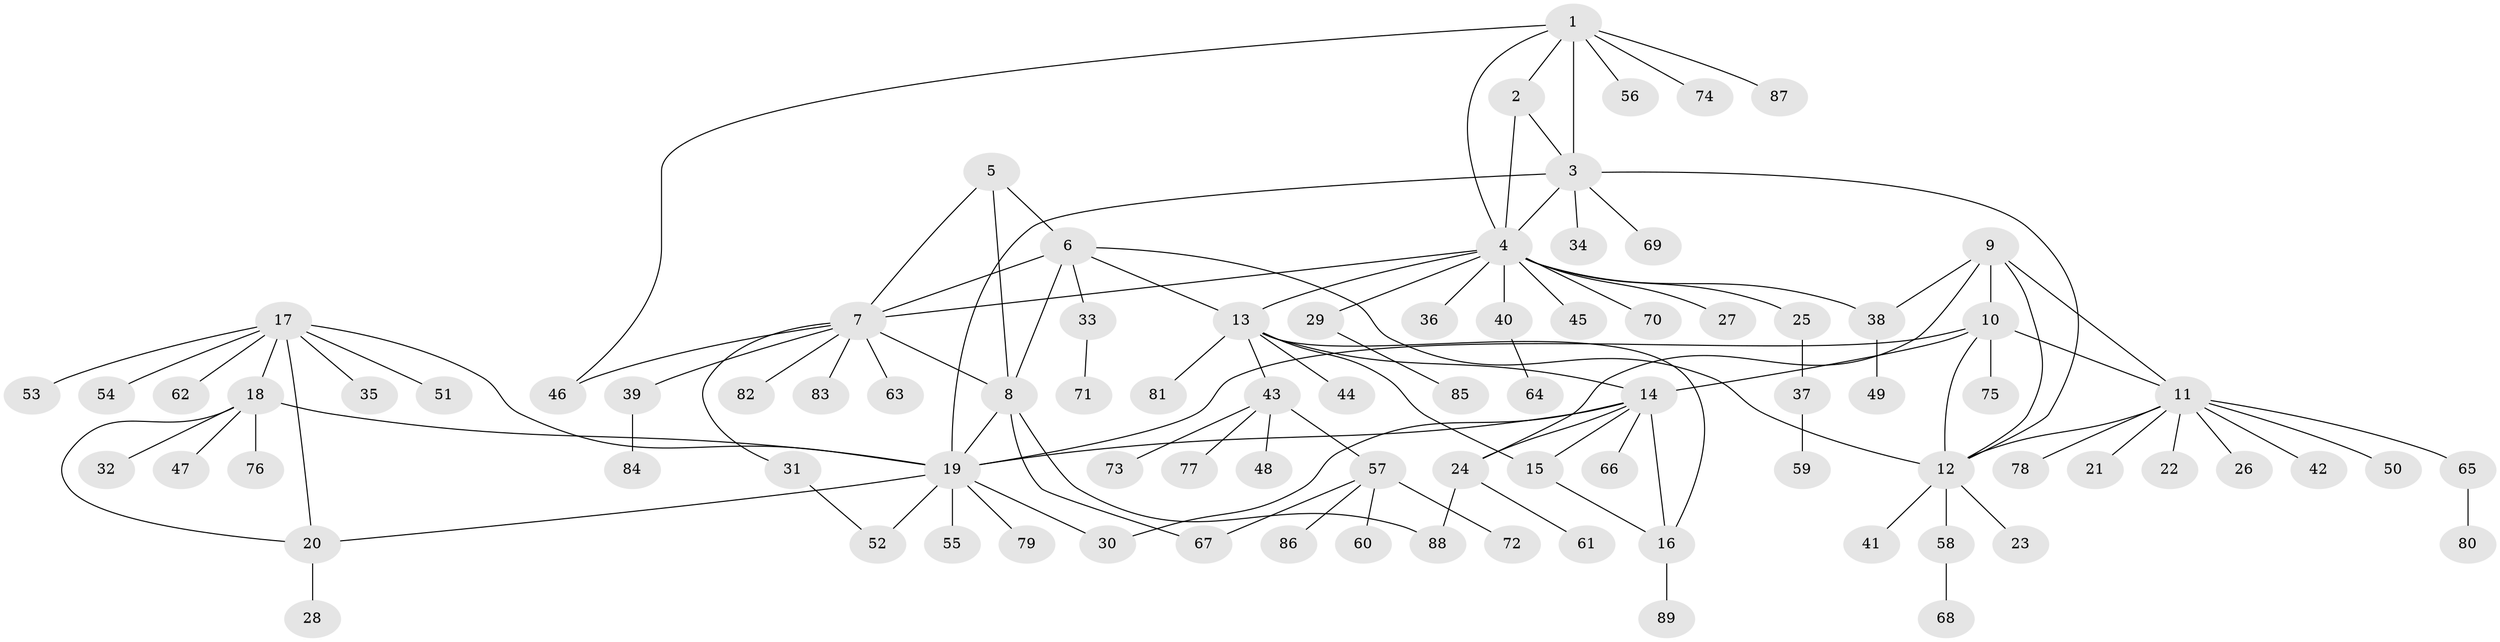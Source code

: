 // Generated by graph-tools (version 1.1) at 2025/15/03/09/25 04:15:46]
// undirected, 89 vertices, 116 edges
graph export_dot {
graph [start="1"]
  node [color=gray90,style=filled];
  1;
  2;
  3;
  4;
  5;
  6;
  7;
  8;
  9;
  10;
  11;
  12;
  13;
  14;
  15;
  16;
  17;
  18;
  19;
  20;
  21;
  22;
  23;
  24;
  25;
  26;
  27;
  28;
  29;
  30;
  31;
  32;
  33;
  34;
  35;
  36;
  37;
  38;
  39;
  40;
  41;
  42;
  43;
  44;
  45;
  46;
  47;
  48;
  49;
  50;
  51;
  52;
  53;
  54;
  55;
  56;
  57;
  58;
  59;
  60;
  61;
  62;
  63;
  64;
  65;
  66;
  67;
  68;
  69;
  70;
  71;
  72;
  73;
  74;
  75;
  76;
  77;
  78;
  79;
  80;
  81;
  82;
  83;
  84;
  85;
  86;
  87;
  88;
  89;
  1 -- 2;
  1 -- 3;
  1 -- 4;
  1 -- 46;
  1 -- 56;
  1 -- 74;
  1 -- 87;
  2 -- 3;
  2 -- 4;
  3 -- 4;
  3 -- 12;
  3 -- 19;
  3 -- 34;
  3 -- 69;
  4 -- 7;
  4 -- 13;
  4 -- 25;
  4 -- 27;
  4 -- 29;
  4 -- 36;
  4 -- 38;
  4 -- 40;
  4 -- 45;
  4 -- 70;
  5 -- 6;
  5 -- 7;
  5 -- 8;
  6 -- 7;
  6 -- 8;
  6 -- 12;
  6 -- 13;
  6 -- 33;
  7 -- 8;
  7 -- 31;
  7 -- 39;
  7 -- 46;
  7 -- 63;
  7 -- 82;
  7 -- 83;
  8 -- 19;
  8 -- 67;
  8 -- 88;
  9 -- 10;
  9 -- 11;
  9 -- 12;
  9 -- 24;
  9 -- 38;
  10 -- 11;
  10 -- 12;
  10 -- 14;
  10 -- 19;
  10 -- 75;
  11 -- 12;
  11 -- 21;
  11 -- 22;
  11 -- 26;
  11 -- 42;
  11 -- 50;
  11 -- 65;
  11 -- 78;
  12 -- 23;
  12 -- 41;
  12 -- 58;
  13 -- 14;
  13 -- 15;
  13 -- 16;
  13 -- 43;
  13 -- 44;
  13 -- 81;
  14 -- 15;
  14 -- 16;
  14 -- 19;
  14 -- 24;
  14 -- 30;
  14 -- 66;
  15 -- 16;
  16 -- 89;
  17 -- 18;
  17 -- 19;
  17 -- 20;
  17 -- 35;
  17 -- 51;
  17 -- 53;
  17 -- 54;
  17 -- 62;
  18 -- 19;
  18 -- 20;
  18 -- 32;
  18 -- 47;
  18 -- 76;
  19 -- 20;
  19 -- 30;
  19 -- 52;
  19 -- 55;
  19 -- 79;
  20 -- 28;
  24 -- 61;
  24 -- 88;
  25 -- 37;
  29 -- 85;
  31 -- 52;
  33 -- 71;
  37 -- 59;
  38 -- 49;
  39 -- 84;
  40 -- 64;
  43 -- 48;
  43 -- 57;
  43 -- 73;
  43 -- 77;
  57 -- 60;
  57 -- 67;
  57 -- 72;
  57 -- 86;
  58 -- 68;
  65 -- 80;
}
